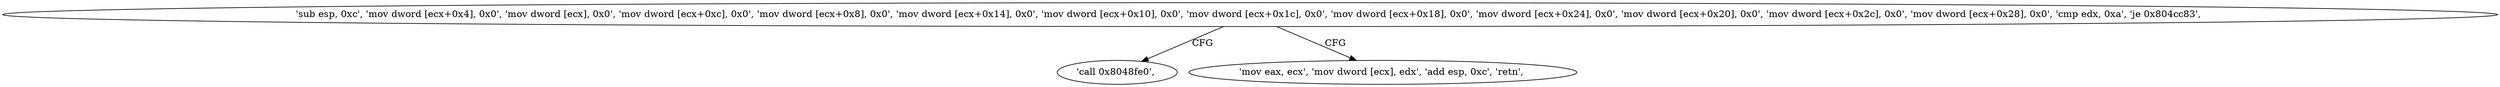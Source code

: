 digraph "func" {
"134532128" [label = "'sub esp, 0xc', 'mov dword [ecx+0x4], 0x0', 'mov dword [ecx], 0x0', 'mov dword [ecx+0xc], 0x0', 'mov dword [ecx+0x8], 0x0', 'mov dword [ecx+0x14], 0x0', 'mov dword [ecx+0x10], 0x0', 'mov dword [ecx+0x1c], 0x0', 'mov dword [ecx+0x18], 0x0', 'mov dword [ecx+0x24], 0x0', 'mov dword [ecx+0x20], 0x0', 'mov dword [ecx+0x2c], 0x0', 'mov dword [ecx+0x28], 0x0', 'cmp edx, 0xa', 'je 0x804cc83', " ]
"134532227" [label = "'call 0x8048fe0', " ]
"134532219" [label = "'mov eax, ecx', 'mov dword [ecx], edx', 'add esp, 0xc', 'retn', " ]
"134532128" -> "134532227" [ label = "CFG" ]
"134532128" -> "134532219" [ label = "CFG" ]
}
